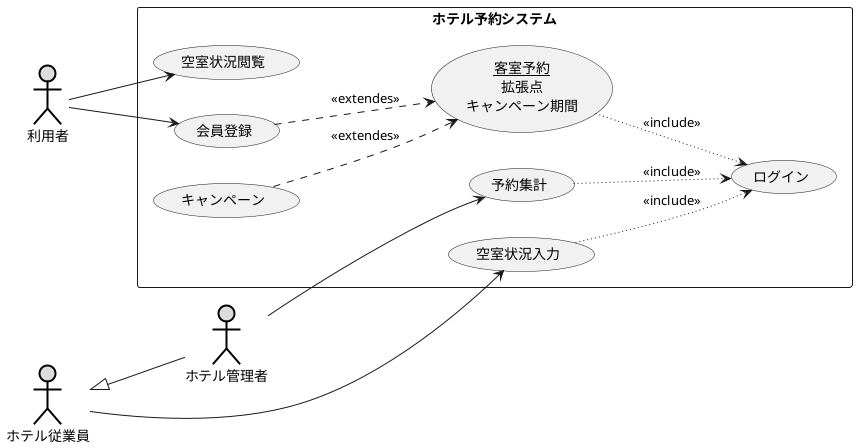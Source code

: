 @startuml 演習2-8
    left to right direction
    actor 利用者 as user #DDDDDD;line:black;line.bold;
    actor ホテル従業員 as employee #DDDDDD;line:black;line.bold;
    actor ホテル管理者 as admin #DDDDDD;line:black;line.bold;
    rectangle ホテル予約システム{
        usecase ログイン as login
        usecase 空室状況閲覧 as reading
        usecase 空室状況入力 as input
        usecase (<u>客室予約</u>\n拡張点\nキャンペーン期間) as reserve
        usecase 予約集計 as aggregation
        usecase 会員登録 as register
        usecase キャンペーン
    }
    user --> register
    キャンペーン -[dashed]-> reserve : <<extendes>>
    reserve -[dotted]-> login : <<include>>
    register -[dashed]-> reserve : <<extendes>>
    input -[dotted]-> login : <<include>>
    aggregation -[dotted]-> login : <<include>>
    user --> reading
    employee --> input
    admin --> aggregation
    employee  <|-- admin 

@enduml